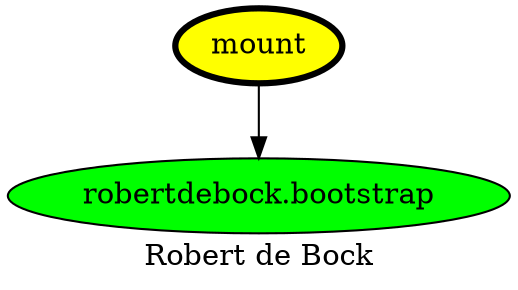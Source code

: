 digraph PhiloDilemma {
  label = "Robert de Bock" ;
  overlap=false
  {
    "mount" [fillcolor=yellow style=filled penwidth=3]
    "robertdebock.bootstrap" [fillcolor=green style=filled]
  }
  "mount" -> "robertdebock.bootstrap"
}
